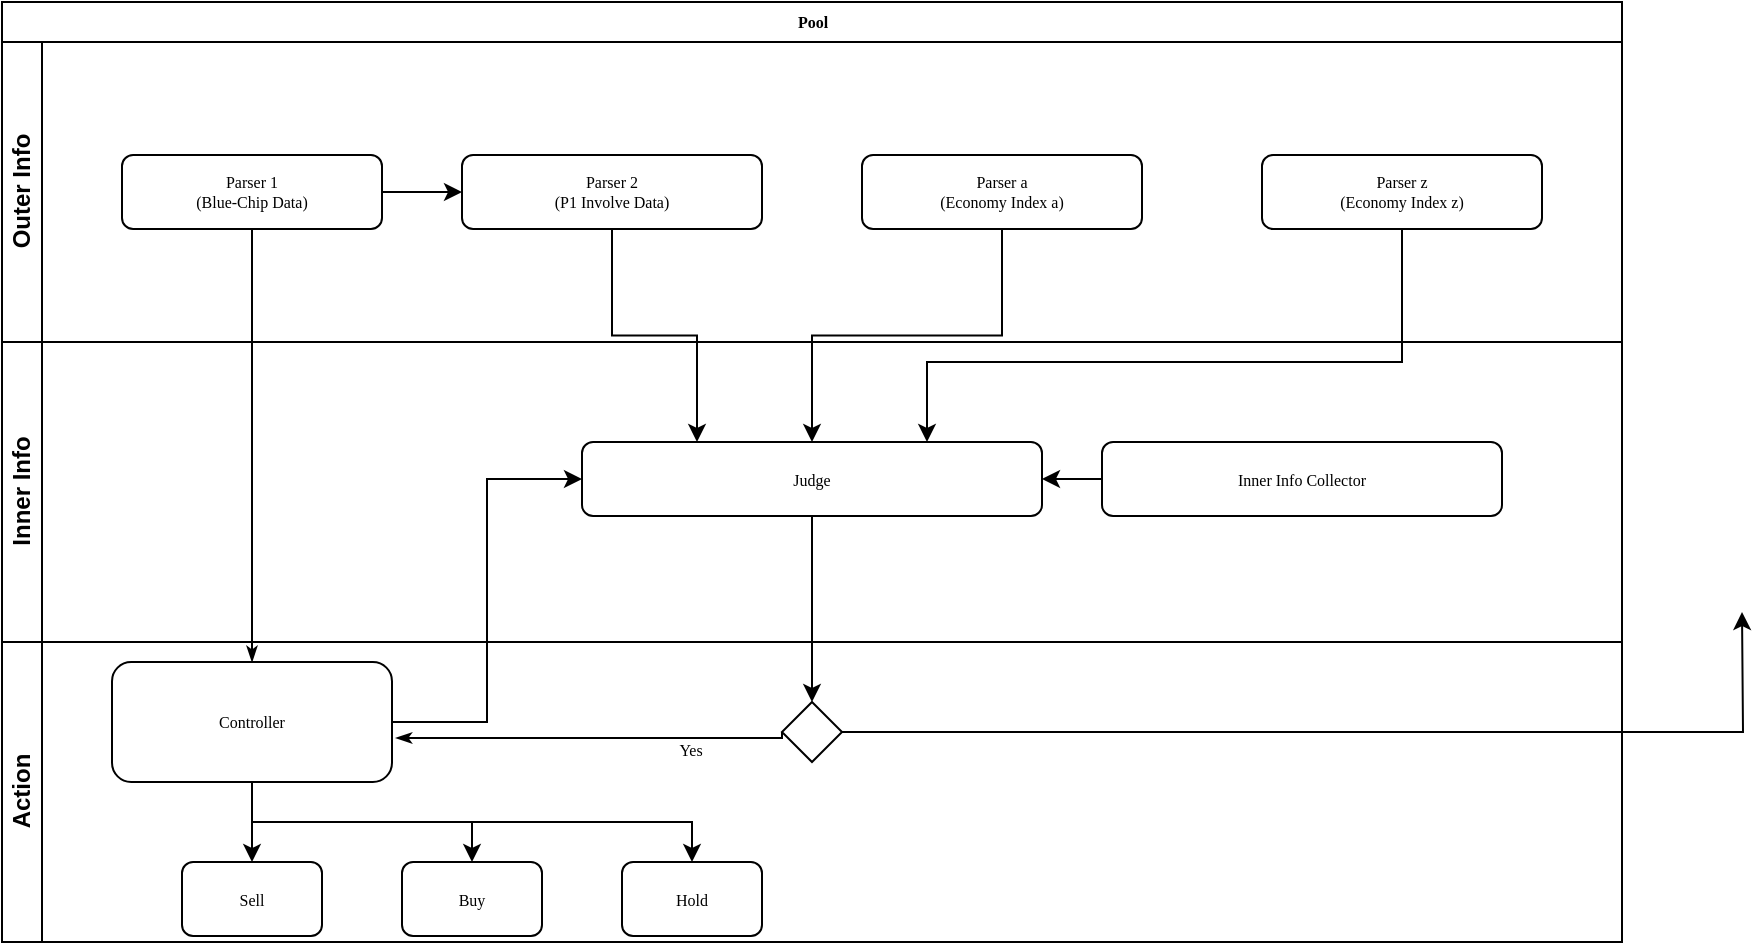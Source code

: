 <mxfile version="20.8.23" type="github">
  <diagram name="Page-1" id="c7488fd3-1785-93aa-aadb-54a6760d102a">
    <mxGraphModel dx="1434" dy="764" grid="1" gridSize="10" guides="1" tooltips="1" connect="1" arrows="1" fold="1" page="1" pageScale="1" pageWidth="1100" pageHeight="850" background="none" math="0" shadow="0">
      <root>
        <mxCell id="0" />
        <mxCell id="1" parent="0" />
        <mxCell id="2b4e8129b02d487f-1" value="Pool" style="swimlane;html=1;childLayout=stackLayout;horizontal=1;startSize=20;horizontalStack=0;rounded=0;shadow=0;labelBackgroundColor=none;strokeWidth=1;fontFamily=Verdana;fontSize=8;align=center;" parent="1" vertex="1">
          <mxGeometry x="50" y="80" width="810" height="470" as="geometry" />
        </mxCell>
        <mxCell id="2b4e8129b02d487f-2" value="Outer Info" style="swimlane;html=1;startSize=20;horizontal=0;" parent="2b4e8129b02d487f-1" vertex="1">
          <mxGeometry y="20" width="810" height="150" as="geometry" />
        </mxCell>
        <mxCell id="RFira_8sWEjnsQ_JQMl_-6" style="edgeStyle=orthogonalEdgeStyle;rounded=0;orthogonalLoop=1;jettySize=auto;html=1;exitX=1;exitY=0.5;exitDx=0;exitDy=0;entryX=0;entryY=0.5;entryDx=0;entryDy=0;" edge="1" parent="2b4e8129b02d487f-2" source="2b4e8129b02d487f-6" target="2b4e8129b02d487f-7">
          <mxGeometry relative="1" as="geometry" />
        </mxCell>
        <mxCell id="2b4e8129b02d487f-6" value="Parser 1&lt;br&gt;(Blue-Chip Data)" style="rounded=1;whiteSpace=wrap;html=1;shadow=0;labelBackgroundColor=none;strokeWidth=1;fontFamily=Verdana;fontSize=8;align=center;" parent="2b4e8129b02d487f-2" vertex="1">
          <mxGeometry x="60" y="56.5" width="130" height="37" as="geometry" />
        </mxCell>
        <mxCell id="2b4e8129b02d487f-7" value="Parser 2&lt;br&gt;(P1 Involve Data)" style="rounded=1;whiteSpace=wrap;html=1;shadow=0;labelBackgroundColor=none;strokeWidth=1;fontFamily=Verdana;fontSize=8;align=center;" parent="2b4e8129b02d487f-2" vertex="1">
          <mxGeometry x="230" y="56.5" width="150" height="37" as="geometry" />
        </mxCell>
        <mxCell id="2b4e8129b02d487f-9" value="Parser a&lt;br&gt;(Economy Index a)" style="rounded=1;whiteSpace=wrap;html=1;shadow=0;labelBackgroundColor=none;strokeWidth=1;fontFamily=Verdana;fontSize=8;align=center;" parent="2b4e8129b02d487f-2" vertex="1">
          <mxGeometry x="430" y="56.5" width="140" height="37" as="geometry" />
        </mxCell>
        <mxCell id="RFira_8sWEjnsQ_JQMl_-8" value="Parser z&lt;br&gt;(Economy Index z)" style="rounded=1;whiteSpace=wrap;html=1;shadow=0;labelBackgroundColor=none;strokeWidth=1;fontFamily=Verdana;fontSize=8;align=center;" vertex="1" parent="2b4e8129b02d487f-2">
          <mxGeometry x="630" y="56.5" width="140" height="37" as="geometry" />
        </mxCell>
        <mxCell id="2b4e8129b02d487f-3" value="Inner Info" style="swimlane;html=1;startSize=20;horizontal=0;" parent="2b4e8129b02d487f-1" vertex="1">
          <mxGeometry y="170" width="810" height="150" as="geometry" />
        </mxCell>
        <mxCell id="RFira_8sWEjnsQ_JQMl_-17" style="edgeStyle=orthogonalEdgeStyle;rounded=0;orthogonalLoop=1;jettySize=auto;html=1;" edge="1" parent="2b4e8129b02d487f-3" source="2b4e8129b02d487f-13">
          <mxGeometry relative="1" as="geometry">
            <mxPoint x="870" y="135" as="targetPoint" />
          </mxGeometry>
        </mxCell>
        <mxCell id="RFira_8sWEjnsQ_JQMl_-13" style="edgeStyle=orthogonalEdgeStyle;rounded=0;orthogonalLoop=1;jettySize=auto;html=1;entryX=1;entryY=0.5;entryDx=0;entryDy=0;" edge="1" parent="2b4e8129b02d487f-3" source="RFira_8sWEjnsQ_JQMl_-3" target="RFira_8sWEjnsQ_JQMl_-4">
          <mxGeometry relative="1" as="geometry" />
        </mxCell>
        <mxCell id="RFira_8sWEjnsQ_JQMl_-3" value="Inner Info Collector" style="rounded=1;whiteSpace=wrap;html=1;shadow=0;labelBackgroundColor=none;strokeWidth=1;fontFamily=Verdana;fontSize=8;align=center;" vertex="1" parent="2b4e8129b02d487f-3">
          <mxGeometry x="550" y="50" width="200" height="37" as="geometry" />
        </mxCell>
        <mxCell id="RFira_8sWEjnsQ_JQMl_-4" value="Judge" style="rounded=1;whiteSpace=wrap;html=1;shadow=0;labelBackgroundColor=none;strokeWidth=1;fontFamily=Verdana;fontSize=8;align=center;" vertex="1" parent="2b4e8129b02d487f-3">
          <mxGeometry x="290" y="50" width="230" height="37" as="geometry" />
        </mxCell>
        <mxCell id="2b4e8129b02d487f-4" value="Action" style="swimlane;html=1;startSize=20;horizontal=0;" parent="2b4e8129b02d487f-1" vertex="1">
          <mxGeometry y="320" width="810" height="150" as="geometry" />
        </mxCell>
        <mxCell id="2b4e8129b02d487f-14" value="Sell" style="rounded=1;whiteSpace=wrap;html=1;shadow=0;labelBackgroundColor=none;strokeWidth=1;fontFamily=Verdana;fontSize=8;align=center;" parent="2b4e8129b02d487f-4" vertex="1">
          <mxGeometry x="90" y="110.0" width="70" height="37" as="geometry" />
        </mxCell>
        <mxCell id="2b4e8129b02d487f-17" value="Buy" style="rounded=1;whiteSpace=wrap;html=1;shadow=0;labelBackgroundColor=none;strokeWidth=1;fontFamily=Verdana;fontSize=8;align=center;" parent="2b4e8129b02d487f-4" vertex="1">
          <mxGeometry x="200" y="110" width="70" height="37" as="geometry" />
        </mxCell>
        <mxCell id="RFira_8sWEjnsQ_JQMl_-18" value="Yes" style="edgeStyle=orthogonalEdgeStyle;rounded=0;html=1;labelBackgroundColor=none;startArrow=none;startFill=0;startSize=5;endArrow=classicThin;endFill=1;endSize=5;jettySize=auto;orthogonalLoop=1;strokeWidth=1;fontFamily=Verdana;fontSize=8;exitX=0;exitY=0.5;exitDx=0;exitDy=0;exitPerimeter=0;entryX=1.014;entryY=0.633;entryDx=0;entryDy=0;entryPerimeter=0;" edge="1" parent="2b4e8129b02d487f-4" source="2b4e8129b02d487f-13" target="2b4e8129b02d487f-12">
          <mxGeometry x="-0.5" y="6" relative="1" as="geometry">
            <mxPoint as="offset" />
            <mxPoint x="360" y="45" as="sourcePoint" />
            <mxPoint x="270" y="10" as="targetPoint" />
            <Array as="points">
              <mxPoint x="390" y="48" />
            </Array>
          </mxGeometry>
        </mxCell>
        <mxCell id="RFira_8sWEjnsQ_JQMl_-19" value="Hold" style="rounded=1;whiteSpace=wrap;html=1;shadow=0;labelBackgroundColor=none;strokeWidth=1;fontFamily=Verdana;fontSize=8;align=center;" vertex="1" parent="2b4e8129b02d487f-4">
          <mxGeometry x="310" y="110" width="70" height="37" as="geometry" />
        </mxCell>
        <mxCell id="RFira_8sWEjnsQ_JQMl_-24" style="edgeStyle=orthogonalEdgeStyle;rounded=0;orthogonalLoop=1;jettySize=auto;html=1;entryX=0.5;entryY=0;entryDx=0;entryDy=0;" edge="1" parent="2b4e8129b02d487f-4" source="2b4e8129b02d487f-12" target="2b4e8129b02d487f-17">
          <mxGeometry relative="1" as="geometry">
            <Array as="points">
              <mxPoint x="125" y="90" />
              <mxPoint x="235" y="90" />
            </Array>
          </mxGeometry>
        </mxCell>
        <mxCell id="RFira_8sWEjnsQ_JQMl_-25" style="edgeStyle=orthogonalEdgeStyle;rounded=0;orthogonalLoop=1;jettySize=auto;html=1;entryX=0.5;entryY=0;entryDx=0;entryDy=0;" edge="1" parent="2b4e8129b02d487f-4" source="2b4e8129b02d487f-12" target="2b4e8129b02d487f-14">
          <mxGeometry relative="1" as="geometry" />
        </mxCell>
        <mxCell id="2b4e8129b02d487f-12" value="Controller" style="rounded=1;whiteSpace=wrap;html=1;shadow=0;labelBackgroundColor=none;strokeWidth=1;fontFamily=Verdana;fontSize=8;align=center;arcSize=16;" parent="2b4e8129b02d487f-4" vertex="1">
          <mxGeometry x="55" y="10" width="140" height="60" as="geometry" />
        </mxCell>
        <mxCell id="RFira_8sWEjnsQ_JQMl_-22" style="edgeStyle=orthogonalEdgeStyle;rounded=0;orthogonalLoop=1;jettySize=auto;html=1;entryX=0.5;entryY=0;entryDx=0;entryDy=0;" edge="1" parent="2b4e8129b02d487f-4" source="2b4e8129b02d487f-12" target="RFira_8sWEjnsQ_JQMl_-19">
          <mxGeometry relative="1" as="geometry">
            <Array as="points">
              <mxPoint x="125" y="90" />
              <mxPoint x="345" y="90" />
            </Array>
          </mxGeometry>
        </mxCell>
        <mxCell id="2b4e8129b02d487f-13" value="" style="strokeWidth=1;html=1;shape=mxgraph.flowchart.decision;whiteSpace=wrap;rounded=1;shadow=0;labelBackgroundColor=none;fontFamily=Verdana;fontSize=8;align=center;" parent="2b4e8129b02d487f-4" vertex="1">
          <mxGeometry x="390" y="30.0" width="30" height="30" as="geometry" />
        </mxCell>
        <mxCell id="2b4e8129b02d487f-24" style="edgeStyle=orthogonalEdgeStyle;rounded=0;html=1;labelBackgroundColor=none;startArrow=none;startFill=0;startSize=5;endArrow=classicThin;endFill=1;endSize=5;jettySize=auto;orthogonalLoop=1;strokeWidth=1;fontFamily=Verdana;fontSize=8" parent="2b4e8129b02d487f-1" source="2b4e8129b02d487f-6" target="2b4e8129b02d487f-12" edge="1">
          <mxGeometry relative="1" as="geometry" />
        </mxCell>
        <mxCell id="RFira_8sWEjnsQ_JQMl_-10" style="edgeStyle=orthogonalEdgeStyle;rounded=0;orthogonalLoop=1;jettySize=auto;html=1;entryX=0.25;entryY=0;entryDx=0;entryDy=0;" edge="1" parent="2b4e8129b02d487f-1" source="2b4e8129b02d487f-7" target="RFira_8sWEjnsQ_JQMl_-4">
          <mxGeometry relative="1" as="geometry" />
        </mxCell>
        <mxCell id="RFira_8sWEjnsQ_JQMl_-11" style="edgeStyle=orthogonalEdgeStyle;rounded=0;orthogonalLoop=1;jettySize=auto;html=1;entryX=0.5;entryY=0;entryDx=0;entryDy=0;" edge="1" parent="2b4e8129b02d487f-1" source="2b4e8129b02d487f-9" target="RFira_8sWEjnsQ_JQMl_-4">
          <mxGeometry relative="1" as="geometry" />
        </mxCell>
        <mxCell id="RFira_8sWEjnsQ_JQMl_-12" style="edgeStyle=orthogonalEdgeStyle;rounded=0;orthogonalLoop=1;jettySize=auto;html=1;entryX=0.75;entryY=0;entryDx=0;entryDy=0;" edge="1" parent="2b4e8129b02d487f-1" source="RFira_8sWEjnsQ_JQMl_-8" target="RFira_8sWEjnsQ_JQMl_-4">
          <mxGeometry relative="1" as="geometry">
            <Array as="points">
              <mxPoint x="700" y="180" />
              <mxPoint x="463" y="180" />
            </Array>
          </mxGeometry>
        </mxCell>
        <mxCell id="RFira_8sWEjnsQ_JQMl_-14" style="edgeStyle=orthogonalEdgeStyle;rounded=0;orthogonalLoop=1;jettySize=auto;html=1;entryX=0;entryY=0.5;entryDx=0;entryDy=0;" edge="1" parent="2b4e8129b02d487f-1" source="2b4e8129b02d487f-12" target="RFira_8sWEjnsQ_JQMl_-4">
          <mxGeometry relative="1" as="geometry" />
        </mxCell>
        <mxCell id="RFira_8sWEjnsQ_JQMl_-15" style="edgeStyle=orthogonalEdgeStyle;rounded=0;orthogonalLoop=1;jettySize=auto;html=1;entryX=0.5;entryY=0;entryDx=0;entryDy=0;entryPerimeter=0;" edge="1" parent="2b4e8129b02d487f-1" source="RFira_8sWEjnsQ_JQMl_-4" target="2b4e8129b02d487f-13">
          <mxGeometry relative="1" as="geometry" />
        </mxCell>
      </root>
    </mxGraphModel>
  </diagram>
</mxfile>
